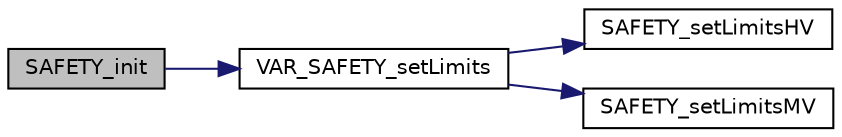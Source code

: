 digraph "SAFETY_init"
{
 // LATEX_PDF_SIZE
  edge [fontname="Helvetica",fontsize="10",labelfontname="Helvetica",labelfontsize="10"];
  node [fontname="Helvetica",fontsize="10",shape=record];
  rankdir="LR";
  Node1 [label="SAFETY_init",height=0.2,width=0.4,color="black", fillcolor="grey75", style="filled", fontcolor="black",tooltip=" "];
  Node1 -> Node2 [color="midnightblue",fontsize="10",style="solid",fontname="Helvetica"];
  Node2 [label="VAR_SAFETY_setLimits",height=0.2,width=0.4,color="black", fillcolor="white", style="filled",URL="$variant_8c.html#a4b5908e3d39fdd650ea7eb84b00b4d3d",tooltip=" "];
  Node2 -> Node3 [color="midnightblue",fontsize="10",style="solid",fontname="Helvetica"];
  Node3 [label="SAFETY_setLimitsHV",height=0.2,width=0.4,color="black", fillcolor="white", style="filled",URL="$safety_8c.html#a45ac21912db5ff24183d7fe440cc1a5a",tooltip=" "];
  Node2 -> Node4 [color="midnightblue",fontsize="10",style="solid",fontname="Helvetica"];
  Node4 [label="SAFETY_setLimitsMV",height=0.2,width=0.4,color="black", fillcolor="white", style="filled",URL="$safety_8c.html#aad0d410848ba4b16f845889a6645b4f4",tooltip=" "];
}
